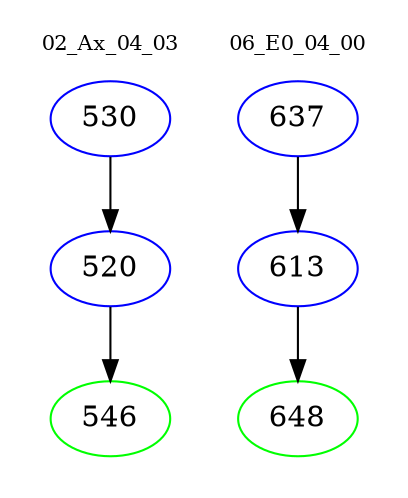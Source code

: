 digraph{
subgraph cluster_0 {
color = white
label = "02_Ax_04_03";
fontsize=10;
T0_530 [label="530", color="blue"]
T0_530 -> T0_520 [color="black"]
T0_520 [label="520", color="blue"]
T0_520 -> T0_546 [color="black"]
T0_546 [label="546", color="green"]
}
subgraph cluster_1 {
color = white
label = "06_E0_04_00";
fontsize=10;
T1_637 [label="637", color="blue"]
T1_637 -> T1_613 [color="black"]
T1_613 [label="613", color="blue"]
T1_613 -> T1_648 [color="black"]
T1_648 [label="648", color="green"]
}
}
